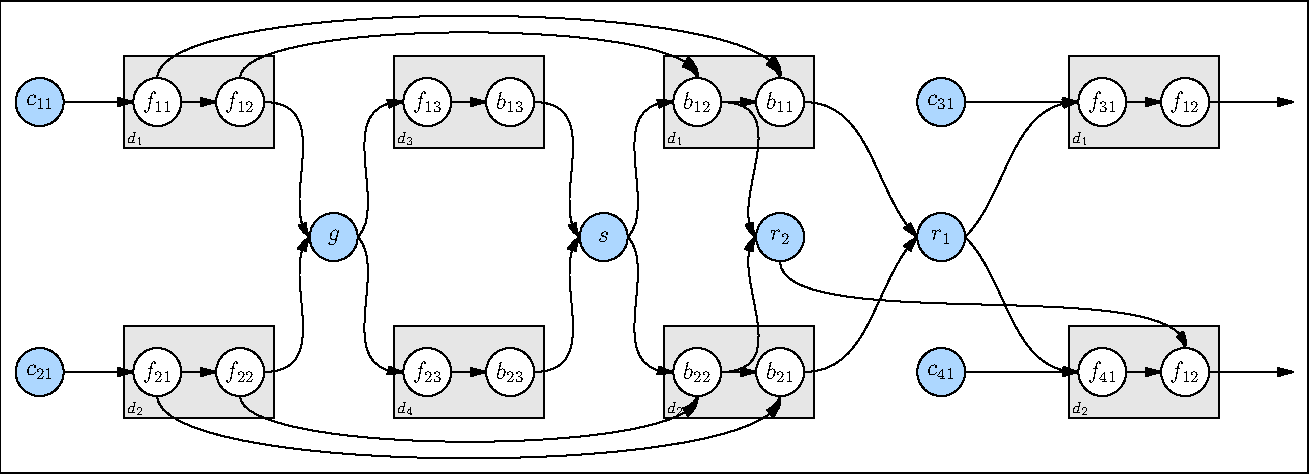 import math;

size(80cm, 25cm);
unitsize(30, 0);
defaultpen(fontsize(12pt));

//circle radius
real rsize = 0.4;
real shiftscale = 1.4;
real shiftunit = 4.5;
pen fillpen = rgb(156,194,230);

picture getCircle(string s, pair pos, pen p = defaultpen)
{
    picture pic;
    path pt_circle = circle(pos, rsize);
    filldraw(pic, pt_circle, p);
    label(pic, s, pos);
    return pic;
}

picture getRectBox(string s, pen p = lightgray, bool leftdown=true)
{
    picture pic;
    real xsize = 2.5;
    path boxpath = box((0,0), (xsize, xsize*0.618));
    filldraw(pic, boxpath, p);

    // dot(pic, boxpath, darkblue);
    label(pic, s, (0,0), NE,fontsize(8pt));
    return pic;
}

picture getCircleFromBox(picture boxpic, string s="", int idx=0, pen p = currentpen)
{
    picture pic;
    pair leftedge_pt = point(boxpic, W);
    pair rightedt_pt = point(boxpic, E);

    pair cir_pt = shift(shiftscale*rsize, 0)*leftedge_pt;
    if(idx == 1)
    {
        cir_pt = shift(-shiftscale*rsize, 0)*rightedt_pt;
    }

    // dot(pic, cir_pt);
    // write(cir_pt);

    path circle_path = circle(cir_pt, rsize);
    filldraw(pic, circle_path, p);
    
    label(pic, s, cir_pt);
    return pic;
}

picture getCircleBtween4Box(picture LeftUp, picture LeftDown,
                            picture RightUp, picture RightDown,
                            string s="",
                            pen p = currentpen)
{
    picture pic;
    pair ptLeftUp = point(LeftUp, E);
    pair ptLeftDown = point(LeftDown, E);
    pair ptRightUp = point(RightUp, W);
    pair ptRightDown = point(RightDown, W);

    pair ptCenter = midpoint(ptLeftUp--ptLeftDown--ptRightUp--ptRightDown);

    path cir_path = circle(ptCenter, rsize);
    filldraw(pic, cir_path, p);
    label(pic, s, ptCenter);
    // write(ptCenter);
    // dot(pic, ptCenter);

    return pic;
}

picture LineTwo2One(picture nodeUp, picture nodeDown, picture nodeMidlle)
{
    picture pic;
    path up2Mid = point(nodeUp, E){right}..{SE}point(nodeMidlle, W);
    draw(pic, up2Mid, Arrow);
    path down2Mid = point(nodeDown, E){right}..{NE}point(nodeMidlle, W);
    draw(pic, down2Mid, Arrow);
    return pic;
}

picture LineOne2Two(picture nodeMidlle, picture nodeUp, picture nodeDown)
{
    picture pic;
    path mid2Up = point(nodeMidlle, E){NE}..{right}point(nodeUp, W);
    draw(pic, mid2Up, Arrow);
    path mid2Down = point(nodeMidlle, E){SE}..{right}point(nodeDown, W);
    draw(pic, mid2Down, Arrow);
    return pic;
}

picture LineLeft2Rgiht(picture nodeLeft, picture nodeRight)
{
    picture pic;
    path l2r = point(nodeLeft, E){right}..{right}point(nodeRight, W);
    draw(pic, l2r, Arrow);
    return pic;
}

picture LineUpCurve(picture nodeLeft, picture nodeRight, int tvalue=5)
{
    picture pic;
    path left2right= point(nodeLeft, N){up}.. tension tvalue ..{down}point(nodeRight, N);
    draw(pic, left2right, Arrow);
    return pic;
}

picture LineDownCurve(picture nodeLeft, picture nodeRight, int tvalue=5)
{
    picture pic;
    path left2right= point(nodeLeft, S){down}.. tension tvalue ..{up}point(nodeRight, S);
    draw(pic, left2right, Arrow);
    return pic;
}

picture boxpic00 = shift(0, 0)*getRectBox("$d_1$", false);
picture boxpic01 = shift(1shiftunit, 0)*getRectBox("$d_3$", false);
picture boxpic02 = shift(2shiftunit, 0)*getRectBox("$d_1$", false);
picture boxpic03 = shift(3.5shiftunit, 0)*getRectBox("$d_1$", false);
add(boxpic00);
add(boxpic01);
add(boxpic02);
add(boxpic03);

real yshift=-shiftunit;
picture boxpic10 = shift(0, yshift)*getRectBox("$d_2$", false);
picture boxpic11 = shift(1shiftunit, yshift)*getRectBox("$d_4$", false);
picture boxpic12 = shift(2shiftunit, yshift)*getRectBox("$d_2$", false);
picture boxpic13 = shift(3.5shiftunit, yshift)*getRectBox("$d_2$", false);
add(boxpic10);
add(boxpic11);
add(boxpic12);
add(boxpic13);

//-------------Draw circle node in box--------------


picture f11 = getCircleFromBox(boxpic00, "$f_{11}$", white);
picture f12 = getCircleFromBox(boxpic00, "$f_{12}$", 1, white);
add(f11);
add(f12);

picture f13 = getCircleFromBox(boxpic01, "$f_{13}$", white);
picture b13 = getCircleFromBox(boxpic01, "$b_{13}$", 1, white);
add(f13);
add(b13);

picture b12 = getCircleFromBox(boxpic02, "$b_{12}$", white);
picture b11 = getCircleFromBox(boxpic02, "$b_{11}$", 1, white);
add(b12);
add(b11);

picture f31 = getCircleFromBox(boxpic03, "$f_{31}$", 0, white);
picture f12_ = getCircleFromBox(boxpic03, "$f_{12}$", 1, white);
add(f31);
add(f12_);

picture f21 = getCircleFromBox(boxpic10, "$f_{21}$", 0, white);
picture f22 = getCircleFromBox(boxpic10, "$f_{22}$", 1, white);
add(f21);
add(f22);

picture f23 = getCircleFromBox(boxpic11, "$f_{23}$", 0, white);
picture b23 = getCircleFromBox(boxpic11, "$b_{23}$", 1, white);
add(f23);
add(b23);

picture b22 = getCircleFromBox(boxpic12, "$b_{22}$", 0, white);
picture b21 = getCircleFromBox(boxpic12, "$b_{21}$", 1, white);
add(b22);
add(b21);

picture f41 = getCircleFromBox(boxpic13, "$f_{41}$", 0, white);
picture f12__ = getCircleFromBox(boxpic13, "$f_{12}$", 1, white);
add(f41);
add(f12__);

// ------------ draw circle node out of box --------
picture g = getCircleBtween4Box(boxpic00, boxpic01, boxpic10, boxpic11, "$g$", fillpen);
write(point(g, E));
write(point(g, W));
write(point(g, S));
write(point(g, N));
add(g);

picture s = getCircleBtween4Box(boxpic01, boxpic02, boxpic11, boxpic12, "$s$", fillpen);
add(s);

picture r1 = getCircleBtween4Box(boxpic02, boxpic03, boxpic12, boxpic13, "$r_1$", fillpen);
add(r1);

picture r2;
pair ptR2 = midpoint(point(b11, S)--point(b21, N));
r2 = getCircle("$r_2$", ptR2, fillpen);
add(r2);

picture c11;
pair ptC11 = shift(-shiftscale, 0)*point(boxpic00, W);
c11 = getCircle("$c_{11}$", ptC11, fillpen);
add(c11);

picture c21;
pair ptC21 = shift(-shiftscale, 0)*point(boxpic10, W);
c21 = getCircle("$c_{21}$", ptC21, fillpen);
add(c21);

picture c31;
pair ptC31 = midpoint(point(boxpic02, E)--point(boxpic03, W));
c31 = getCircle("$c_{31}$", ptC31, fillpen);
add(c31);

picture c41;
pair ptC41 = midpoint(point(boxpic12, E)--point(boxpic13, W));
c41 = getCircle("$c_{41}$", ptC41, fillpen);
add(c41);

//----------- draw link lines

//two to ones, one to twos
add(LineTwo2One(f12, f22, g));
add(LineOne2Two(g, f13, f23));
add(LineTwo2One(b13, b23, s));
add(LineOne2Two(s, b12, b22));
add(LineTwo2One(b12, b22, r2));
add(LineTwo2One(b11, b21, r1));
add(LineOne2Two(r1, f31, f41));

// strait lines
//   row 1
add(LineLeft2Rgiht(c11, f11));
add(LineLeft2Rgiht(f11, f12));

add(LineLeft2Rgiht(f13, b13));

add(LineLeft2Rgiht(b12, b11));

add(LineLeft2Rgiht(c31, f31));
add(LineLeft2Rgiht(f31, f12_));

//   row 2
add(LineLeft2Rgiht(c21, f21));
add(LineLeft2Rgiht(f21, f22));

add(LineLeft2Rgiht(f23, b23));
add(LineLeft2Rgiht(b22, b21));

add(LineLeft2Rgiht(c41, f41));
add(LineLeft2Rgiht(f41, f12__));

// up curve lines
add(LineUpCurve(f11, b11));
add(LineUpCurve(f12, b12));

// down curve lines
add(LineDownCurve(f21, b21));
add(LineDownCurve(f22, b22));

// r2 to f12
path r2Tof12 = point(r2, S){down}.. tension 3 ..{down}point(f12__, N);
draw(r2Tof12, Arrow);

// left most line
path leftLine1 = point(f12_, E)--shift(shiftscale)*point(f12_, E);
draw(leftLine1, Arrow);

path leftLine2 = point(f12__, E)--shift(shiftscale)*point(f12__, E);
draw(leftLine2, Arrow);

shipout(bbox(0.25cm));
